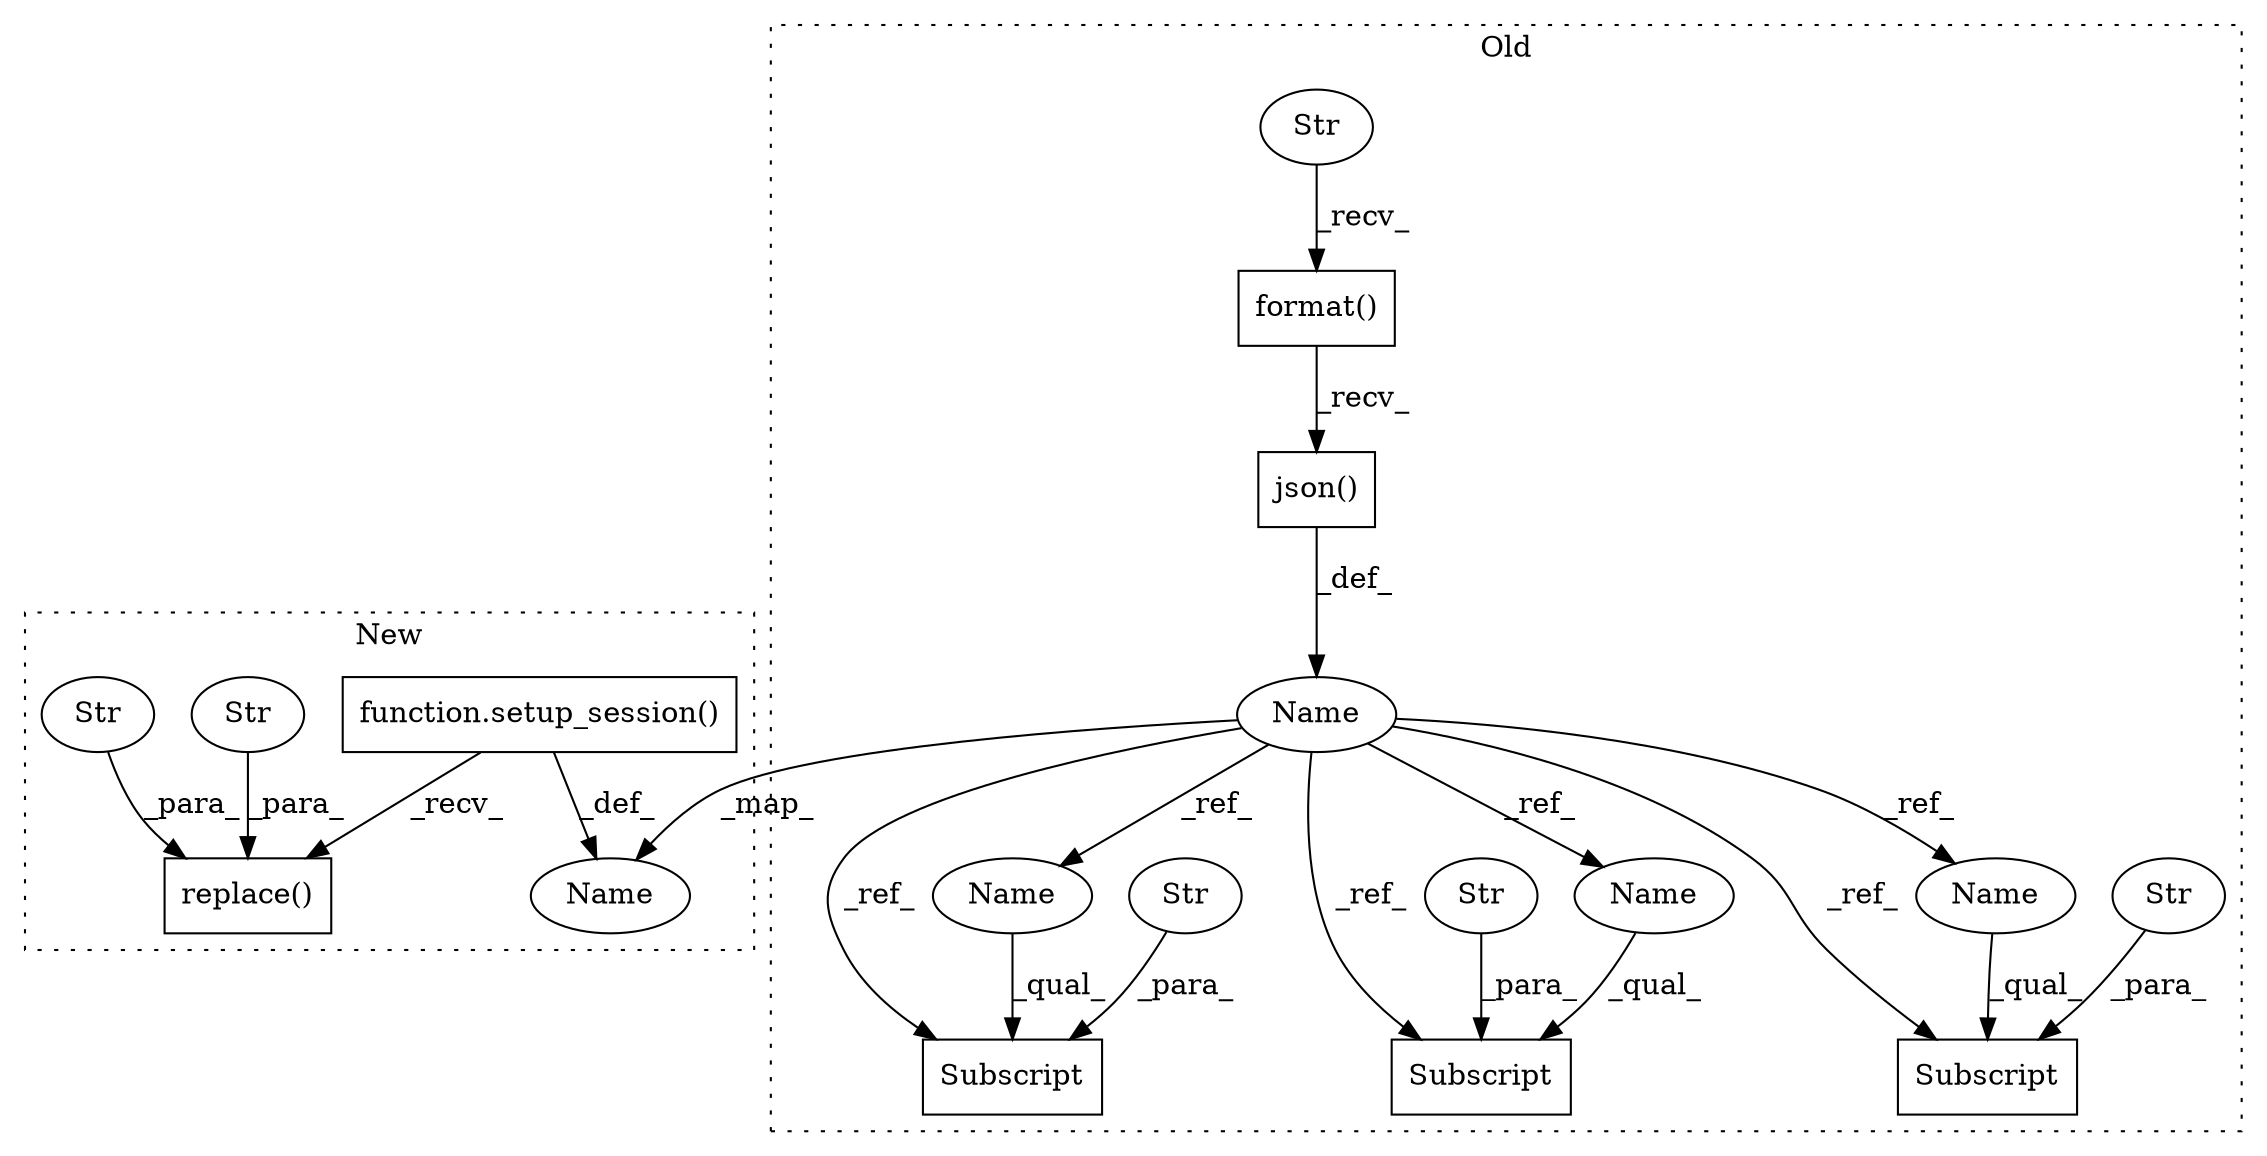 digraph G {
subgraph cluster0 {
1 [label="Subscript" a="63" s="17225,0" l="15,0" shape="box"];
3 [label="Str" a="66" s="17227" l="12" shape="ellipse"];
4 [label="Name" a="87" s="17354" l="1" shape="ellipse"];
6 [label="Subscript" a="63" s="17113,0" l="7,0" shape="box"];
7 [label="Str" a="66" s="17115" l="4" shape="ellipse"];
8 [label="Subscript" a="63" s="17134,0" l="10,0" shape="box"];
9 [label="Str" a="66" s="17136" l="7" shape="ellipse"];
10 [label="json()" a="75" s="16976" l="8" shape="box"];
14 [label="format()" a="75" s="16906,16956" l="32,1" shape="box"];
15 [label="Str" a="66" s="16906" l="24" shape="ellipse"];
16 [label="Name" a="87" s="17225" l="1" shape="ellipse"];
17 [label="Name" a="87" s="17134" l="1" shape="ellipse"];
18 [label="Name" a="87" s="17113" l="1" shape="ellipse"];
label = "Old";
style="dotted";
}
subgraph cluster1 {
2 [label="function.setup_session()" a="75" s="16850,16868" l="14,1" shape="box"];
5 [label="Name" a="87" s="17301" l="1" shape="ellipse"];
11 [label="replace()" a="75" s="17072,17106" l="22,1" shape="box"];
12 [label="Str" a="66" s="17094" l="8" shape="ellipse"];
13 [label="Str" a="66" s="17104" l="2" shape="ellipse"];
label = "New";
style="dotted";
}
2 -> 11 [label="_recv_"];
2 -> 5 [label="_def_"];
3 -> 1 [label="_para_"];
4 -> 16 [label="_ref_"];
4 -> 1 [label="_ref_"];
4 -> 8 [label="_ref_"];
4 -> 5 [label="_map_"];
4 -> 6 [label="_ref_"];
4 -> 17 [label="_ref_"];
4 -> 18 [label="_ref_"];
7 -> 6 [label="_para_"];
9 -> 8 [label="_para_"];
10 -> 4 [label="_def_"];
12 -> 11 [label="_para_"];
13 -> 11 [label="_para_"];
14 -> 10 [label="_recv_"];
15 -> 14 [label="_recv_"];
16 -> 1 [label="_qual_"];
17 -> 8 [label="_qual_"];
18 -> 6 [label="_qual_"];
}